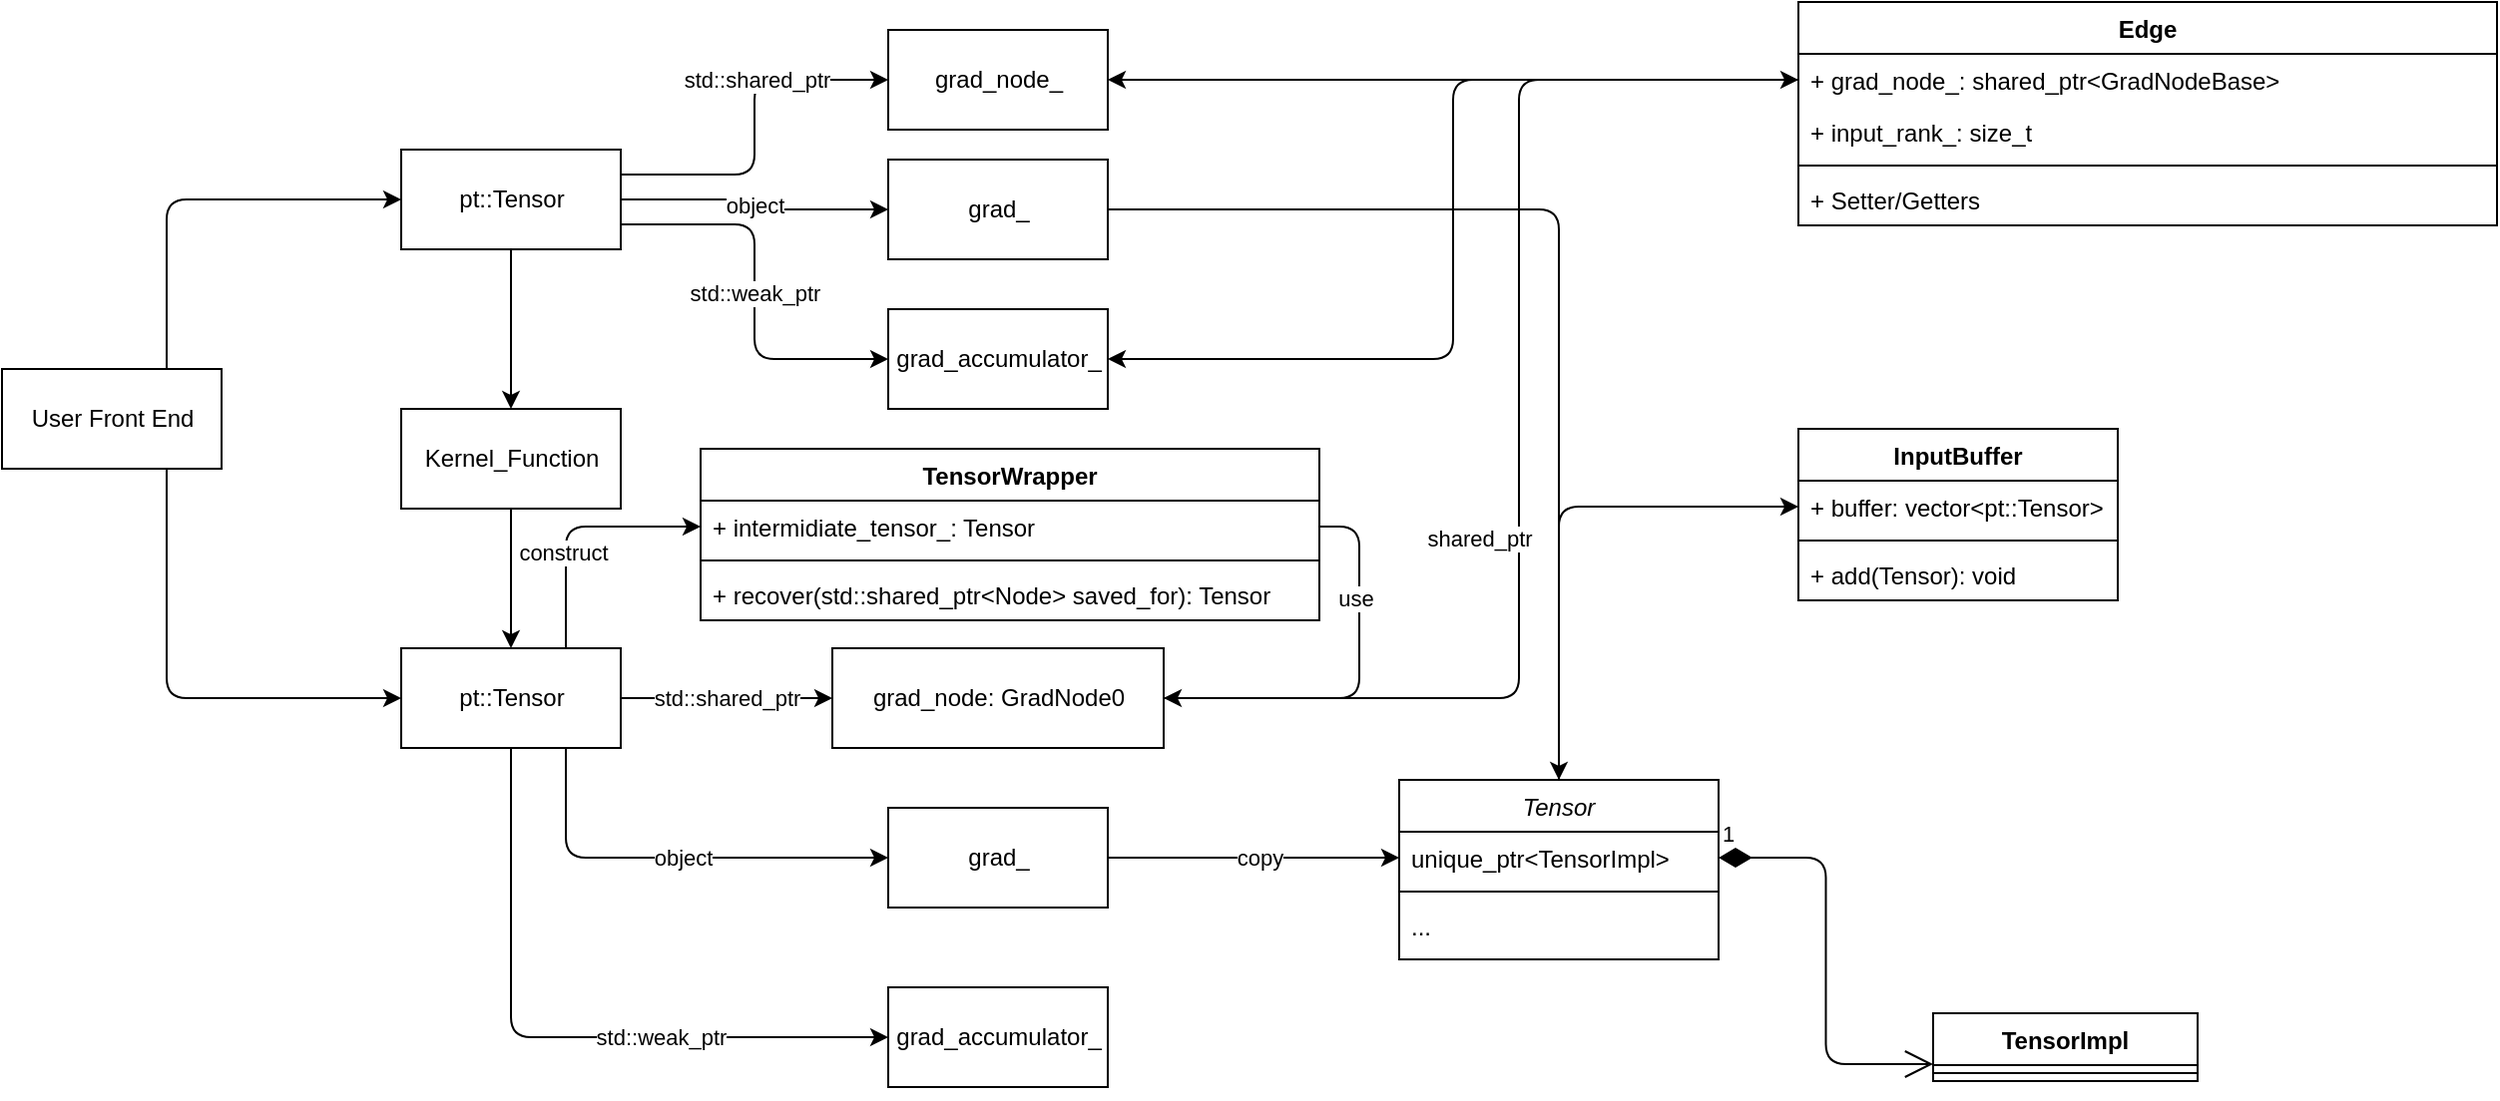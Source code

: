 <mxfile version="15.0.3" type="github">
  <diagram id="wdjLH5UwVM_nEjBRr2EJ" name="Page-1">
    <mxGraphModel dx="2066" dy="769" grid="1" gridSize="10" guides="1" tooltips="1" connect="1" arrows="1" fold="1" page="1" pageScale="1" pageWidth="850" pageHeight="1100" math="0" shadow="0">
      <root>
        <mxCell id="0" />
        <mxCell id="1" parent="0" />
        <mxCell id="DjDlUBk-94I_P1uRHrz8-1" style="edgeStyle=orthogonalEdgeStyle;orthogonalLoop=1;jettySize=auto;html=1;exitX=0.5;exitY=1;exitDx=0;exitDy=0;entryX=0;entryY=0.5;entryDx=0;entryDy=0;" parent="1" source="DjDlUBk-94I_P1uRHrz8-8" target="DjDlUBk-94I_P1uRHrz8-19" edge="1">
          <mxGeometry relative="1" as="geometry" />
        </mxCell>
        <mxCell id="DjDlUBk-94I_P1uRHrz8-2" value="std::weak_ptr" style="edgeLabel;html=1;align=center;verticalAlign=middle;resizable=0;points=[];" parent="DjDlUBk-94I_P1uRHrz8-1" vertex="1" connectable="0">
          <mxGeometry x="0.174" y="39" relative="1" as="geometry">
            <mxPoint x="24" y="39" as="offset" />
          </mxGeometry>
        </mxCell>
        <mxCell id="DjDlUBk-94I_P1uRHrz8-3" style="edgeStyle=orthogonalEdgeStyle;orthogonalLoop=1;jettySize=auto;html=1;exitX=0.75;exitY=1;exitDx=0;exitDy=0;entryX=0;entryY=0.5;entryDx=0;entryDy=0;" parent="1" source="DjDlUBk-94I_P1uRHrz8-8" target="DjDlUBk-94I_P1uRHrz8-15" edge="1">
          <mxGeometry relative="1" as="geometry" />
        </mxCell>
        <mxCell id="DjDlUBk-94I_P1uRHrz8-4" value="object" style="edgeLabel;html=1;align=center;verticalAlign=middle;resizable=0;points=[];" parent="DjDlUBk-94I_P1uRHrz8-3" vertex="1" connectable="0">
          <mxGeometry x="-0.068" y="13" relative="1" as="geometry">
            <mxPoint x="12" y="13" as="offset" />
          </mxGeometry>
        </mxCell>
        <mxCell id="DjDlUBk-94I_P1uRHrz8-5" value="std::shared_ptr" style="edgeStyle=orthogonalEdgeStyle;orthogonalLoop=1;jettySize=auto;html=1;exitX=1;exitY=0.5;exitDx=0;exitDy=0;entryX=0;entryY=0.5;entryDx=0;entryDy=0;" parent="1" source="DjDlUBk-94I_P1uRHrz8-8" target="DjDlUBk-94I_P1uRHrz8-12" edge="1">
          <mxGeometry relative="1" as="geometry" />
        </mxCell>
        <mxCell id="DjDlUBk-94I_P1uRHrz8-6" style="edgeStyle=orthogonalEdgeStyle;orthogonalLoop=1;jettySize=auto;html=1;exitX=0.75;exitY=0;exitDx=0;exitDy=0;entryX=0;entryY=0.5;entryDx=0;entryDy=0;" parent="1" source="DjDlUBk-94I_P1uRHrz8-8" target="DjDlUBk-94I_P1uRHrz8-49" edge="1">
          <mxGeometry relative="1" as="geometry" />
        </mxCell>
        <mxCell id="DjDlUBk-94I_P1uRHrz8-7" value="construct" style="edgeLabel;html=1;align=center;verticalAlign=middle;resizable=0;points=[];" parent="DjDlUBk-94I_P1uRHrz8-6" vertex="1" connectable="0">
          <mxGeometry x="0.304" y="-11" relative="1" as="geometry">
            <mxPoint x="-25" y="2" as="offset" />
          </mxGeometry>
        </mxCell>
        <mxCell id="DjDlUBk-94I_P1uRHrz8-8" value="pt::Tensor" style="html=1;" parent="1" vertex="1">
          <mxGeometry x="210" y="840" width="110" height="50" as="geometry" />
        </mxCell>
        <mxCell id="DjDlUBk-94I_P1uRHrz8-9" style="edgeStyle=orthogonalEdgeStyle;orthogonalLoop=1;jettySize=auto;html=1;exitX=1;exitY=0.5;exitDx=0;exitDy=0;entryX=0;entryY=0.5;entryDx=0;entryDy=0;" parent="1" source="DjDlUBk-94I_P1uRHrz8-12" target="oUVosOLtsmR4s0kaUU6V-9" edge="1">
          <mxGeometry relative="1" as="geometry">
            <mxPoint x="862.5" y="720" as="targetPoint" />
            <Array as="points">
              <mxPoint x="770" y="865" />
              <mxPoint x="770" y="555" />
            </Array>
          </mxGeometry>
        </mxCell>
        <mxCell id="DjDlUBk-94I_P1uRHrz8-10" value="shared_ptr" style="edgeLabel;html=1;align=center;verticalAlign=middle;resizable=0;points=[];" parent="DjDlUBk-94I_P1uRHrz8-9" vertex="1" connectable="0">
          <mxGeometry x="-0.178" y="21" relative="1" as="geometry">
            <mxPoint x="1" as="offset" />
          </mxGeometry>
        </mxCell>
        <mxCell id="DjDlUBk-94I_P1uRHrz8-12" value="grad_node: GradNode0" style="html=1;" parent="1" vertex="1">
          <mxGeometry x="426" y="840" width="166" height="50" as="geometry" />
        </mxCell>
        <mxCell id="DjDlUBk-94I_P1uRHrz8-13" style="edgeStyle=orthogonalEdgeStyle;orthogonalLoop=1;jettySize=auto;html=1;exitX=1;exitY=0.5;exitDx=0;exitDy=0;entryX=0;entryY=0.5;entryDx=0;entryDy=0;" parent="1" source="DjDlUBk-94I_P1uRHrz8-15" target="DjDlUBk-94I_P1uRHrz8-30" edge="1">
          <mxGeometry relative="1" as="geometry" />
        </mxCell>
        <mxCell id="DjDlUBk-94I_P1uRHrz8-14" value="copy" style="edgeLabel;html=1;align=center;verticalAlign=middle;resizable=0;points=[];" parent="DjDlUBk-94I_P1uRHrz8-13" vertex="1" connectable="0">
          <mxGeometry x="-0.221" y="-8" relative="1" as="geometry">
            <mxPoint x="19" y="-8" as="offset" />
          </mxGeometry>
        </mxCell>
        <mxCell id="DjDlUBk-94I_P1uRHrz8-15" value="grad_" style="html=1;" parent="1" vertex="1">
          <mxGeometry x="454" y="920" width="110" height="50" as="geometry" />
        </mxCell>
        <mxCell id="DjDlUBk-94I_P1uRHrz8-16" style="edgeStyle=orthogonalEdgeStyle;orthogonalLoop=1;jettySize=auto;html=1;exitX=0;exitY=0.5;exitDx=0;exitDy=0;entryX=1;entryY=0.5;entryDx=0;entryDy=0;" parent="1" source="oUVosOLtsmR4s0kaUU6V-9" target="DjDlUBk-94I_P1uRHrz8-54" edge="1">
          <mxGeometry relative="1" as="geometry">
            <mxPoint x="564" y="555" as="targetPoint" />
            <mxPoint x="862.5" y="670" as="sourcePoint" />
          </mxGeometry>
        </mxCell>
        <mxCell id="DjDlUBk-94I_P1uRHrz8-17" style="edgeStyle=orthogonalEdgeStyle;orthogonalLoop=1;jettySize=auto;html=1;exitX=0;exitY=0.5;exitDx=0;exitDy=0;entryX=1;entryY=0.5;entryDx=0;entryDy=0;" parent="1" source="oUVosOLtsmR4s0kaUU6V-9" target="DjDlUBk-94I_P1uRHrz8-26" edge="1">
          <mxGeometry relative="1" as="geometry">
            <mxPoint x="685" y="695" as="sourcePoint" />
          </mxGeometry>
        </mxCell>
        <mxCell id="DjDlUBk-94I_P1uRHrz8-19" value="grad_accumulator_" style="html=1;" parent="1" vertex="1">
          <mxGeometry x="454" y="1010" width="110" height="50" as="geometry" />
        </mxCell>
        <mxCell id="DjDlUBk-94I_P1uRHrz8-20" style="edgeStyle=orthogonalEdgeStyle;orthogonalLoop=1;jettySize=auto;html=1;exitX=1;exitY=0.25;exitDx=0;exitDy=0;entryX=0;entryY=0.5;entryDx=0;entryDy=0;" parent="1" source="DjDlUBk-94I_P1uRHrz8-25" target="DjDlUBk-94I_P1uRHrz8-54" edge="1">
          <mxGeometry relative="1" as="geometry">
            <mxPoint x="454" y="555" as="targetPoint" />
          </mxGeometry>
        </mxCell>
        <mxCell id="DjDlUBk-94I_P1uRHrz8-21" value="std::shared_ptr" style="edgeLabel;html=1;align=center;verticalAlign=middle;resizable=0;points=[];" parent="DjDlUBk-94I_P1uRHrz8-20" vertex="1" connectable="0">
          <mxGeometry x="0.274" relative="1" as="geometry">
            <mxPoint as="offset" />
          </mxGeometry>
        </mxCell>
        <mxCell id="DjDlUBk-94I_P1uRHrz8-22" value="std::weak_ptr" style="edgeStyle=orthogonalEdgeStyle;orthogonalLoop=1;jettySize=auto;html=1;exitX=1;exitY=0.75;exitDx=0;exitDy=0;entryX=0;entryY=0.5;entryDx=0;entryDy=0;" parent="1" source="DjDlUBk-94I_P1uRHrz8-25" target="DjDlUBk-94I_P1uRHrz8-26" edge="1">
          <mxGeometry relative="1" as="geometry" />
        </mxCell>
        <mxCell id="DjDlUBk-94I_P1uRHrz8-23" value="object" style="edgeStyle=orthogonalEdgeStyle;orthogonalLoop=1;jettySize=auto;html=1;exitX=1;exitY=0.5;exitDx=0;exitDy=0;entryX=0;entryY=0.5;entryDx=0;entryDy=0;" parent="1" source="DjDlUBk-94I_P1uRHrz8-25" target="DjDlUBk-94I_P1uRHrz8-28" edge="1">
          <mxGeometry relative="1" as="geometry" />
        </mxCell>
        <mxCell id="DjDlUBk-94I_P1uRHrz8-24" style="edgeStyle=orthogonalEdgeStyle;orthogonalLoop=1;jettySize=auto;html=1;exitX=0.5;exitY=1;exitDx=0;exitDy=0;" parent="1" source="DjDlUBk-94I_P1uRHrz8-25" target="DjDlUBk-94I_P1uRHrz8-38" edge="1">
          <mxGeometry relative="1" as="geometry" />
        </mxCell>
        <mxCell id="DjDlUBk-94I_P1uRHrz8-25" value="pt::Tensor" style="html=1;" parent="1" vertex="1">
          <mxGeometry x="210" y="590" width="110" height="50" as="geometry" />
        </mxCell>
        <mxCell id="DjDlUBk-94I_P1uRHrz8-26" value="grad_accumulator_" style="html=1;" parent="1" vertex="1">
          <mxGeometry x="454" y="670" width="110" height="50" as="geometry" />
        </mxCell>
        <mxCell id="cD26Aei0y1fo-a6brxzX-7" style="edgeStyle=orthogonalEdgeStyle;curved=0;rounded=1;orthogonalLoop=1;jettySize=auto;html=1;exitX=1;exitY=0.5;exitDx=0;exitDy=0;entryX=0.5;entryY=0;entryDx=0;entryDy=0;" edge="1" parent="1" source="DjDlUBk-94I_P1uRHrz8-28" target="DjDlUBk-94I_P1uRHrz8-29">
          <mxGeometry relative="1" as="geometry" />
        </mxCell>
        <mxCell id="DjDlUBk-94I_P1uRHrz8-28" value="grad_" style="html=1;" parent="1" vertex="1">
          <mxGeometry x="454" y="595" width="110" height="50" as="geometry" />
        </mxCell>
        <mxCell id="cD26Aei0y1fo-a6brxzX-5" style="edgeStyle=orthogonalEdgeStyle;curved=0;rounded=1;orthogonalLoop=1;jettySize=auto;html=1;exitX=0.5;exitY=0;exitDx=0;exitDy=0;entryX=0;entryY=0.5;entryDx=0;entryDy=0;" edge="1" parent="1" source="DjDlUBk-94I_P1uRHrz8-29" target="cD26Aei0y1fo-a6brxzX-2">
          <mxGeometry relative="1" as="geometry" />
        </mxCell>
        <mxCell id="DjDlUBk-94I_P1uRHrz8-29" value="Tensor" style="swimlane;fontStyle=2;align=center;verticalAlign=top;childLayout=stackLayout;horizontal=1;startSize=26;horizontalStack=0;resizeParent=1;resizeLast=0;collapsible=1;marginBottom=0;shadow=0;strokeWidth=1;" parent="1" vertex="1">
          <mxGeometry x="710" y="906" width="160" height="90" as="geometry">
            <mxRectangle x="230" y="140" width="160" height="26" as="alternateBounds" />
          </mxGeometry>
        </mxCell>
        <mxCell id="DjDlUBk-94I_P1uRHrz8-30" value="unique_ptr&lt;TensorImpl&gt;" style="text;align=left;verticalAlign=top;spacingLeft=4;spacingRight=4;overflow=hidden;rotatable=0;points=[[0,0.5],[1,0.5]];portConstraint=eastwest;shadow=0;html=0;" parent="DjDlUBk-94I_P1uRHrz8-29" vertex="1">
          <mxGeometry y="26" width="160" height="26" as="geometry" />
        </mxCell>
        <mxCell id="DjDlUBk-94I_P1uRHrz8-31" value="" style="line;html=1;strokeWidth=1;align=left;verticalAlign=middle;spacingTop=-1;spacingLeft=3;spacingRight=3;rotatable=0;labelPosition=right;points=[];portConstraint=eastwest;" parent="DjDlUBk-94I_P1uRHrz8-29" vertex="1">
          <mxGeometry y="52" width="160" height="8" as="geometry" />
        </mxCell>
        <mxCell id="DjDlUBk-94I_P1uRHrz8-32" value="..." style="text;align=left;verticalAlign=top;spacingLeft=4;spacingRight=4;overflow=hidden;rotatable=0;points=[[0,0.5],[1,0.5]];portConstraint=eastwest;" parent="DjDlUBk-94I_P1uRHrz8-29" vertex="1">
          <mxGeometry y="60" width="160" height="26" as="geometry" />
        </mxCell>
        <mxCell id="DjDlUBk-94I_P1uRHrz8-33" value="1" style="endArrow=open;html=1;endSize=12;startArrow=diamondThin;startSize=14;startFill=1;edgeStyle=orthogonalEdgeStyle;align=left;verticalAlign=bottom;entryX=0;entryY=0.75;entryDx=0;entryDy=0;exitX=1;exitY=0.5;exitDx=0;exitDy=0;" parent="1" source="DjDlUBk-94I_P1uRHrz8-30" target="DjDlUBk-94I_P1uRHrz8-39" edge="1">
          <mxGeometry x="-1" y="3" relative="1" as="geometry">
            <mxPoint x="740" y="1025" as="sourcePoint" />
            <mxPoint x="966.062" y="1028.002" as="targetPoint" />
          </mxGeometry>
        </mxCell>
        <mxCell id="DjDlUBk-94I_P1uRHrz8-34" style="edgeStyle=orthogonalEdgeStyle;orthogonalLoop=1;jettySize=auto;html=1;exitX=0.75;exitY=0;exitDx=0;exitDy=0;entryX=0;entryY=0.5;entryDx=0;entryDy=0;" parent="1" source="DjDlUBk-94I_P1uRHrz8-36" target="DjDlUBk-94I_P1uRHrz8-25" edge="1">
          <mxGeometry relative="1" as="geometry" />
        </mxCell>
        <mxCell id="DjDlUBk-94I_P1uRHrz8-35" style="edgeStyle=orthogonalEdgeStyle;orthogonalLoop=1;jettySize=auto;html=1;exitX=0.75;exitY=1;exitDx=0;exitDy=0;entryX=0;entryY=0.5;entryDx=0;entryDy=0;" parent="1" source="DjDlUBk-94I_P1uRHrz8-36" target="DjDlUBk-94I_P1uRHrz8-8" edge="1">
          <mxGeometry relative="1" as="geometry" />
        </mxCell>
        <mxCell id="DjDlUBk-94I_P1uRHrz8-36" value="User Front End" style="html=1;" parent="1" vertex="1">
          <mxGeometry x="10" y="700" width="110" height="50" as="geometry" />
        </mxCell>
        <mxCell id="DjDlUBk-94I_P1uRHrz8-37" style="edgeStyle=orthogonalEdgeStyle;orthogonalLoop=1;jettySize=auto;html=1;exitX=0.5;exitY=1;exitDx=0;exitDy=0;entryX=0.5;entryY=0;entryDx=0;entryDy=0;" parent="1" source="DjDlUBk-94I_P1uRHrz8-38" target="DjDlUBk-94I_P1uRHrz8-8" edge="1">
          <mxGeometry relative="1" as="geometry" />
        </mxCell>
        <mxCell id="DjDlUBk-94I_P1uRHrz8-38" value="Kernel_Function" style="html=1;" parent="1" vertex="1">
          <mxGeometry x="210" y="720" width="110" height="50" as="geometry" />
        </mxCell>
        <mxCell id="DjDlUBk-94I_P1uRHrz8-39" value="TensorImpl" style="swimlane;fontStyle=1;align=center;verticalAlign=top;childLayout=stackLayout;horizontal=1;startSize=26;horizontalStack=0;resizeParent=1;resizeParentMax=0;resizeLast=0;collapsible=1;marginBottom=0;" parent="1" vertex="1">
          <mxGeometry x="977.5" y="1023" width="132.5" height="34" as="geometry" />
        </mxCell>
        <mxCell id="DjDlUBk-94I_P1uRHrz8-45" value="" style="line;strokeWidth=1;fillColor=none;align=left;verticalAlign=middle;spacingTop=-1;spacingLeft=3;spacingRight=3;rotatable=0;labelPosition=right;points=[];portConstraint=eastwest;" parent="DjDlUBk-94I_P1uRHrz8-39" vertex="1">
          <mxGeometry y="26" width="132.5" height="8" as="geometry" />
        </mxCell>
        <mxCell id="DjDlUBk-94I_P1uRHrz8-48" value="TensorWrapper" style="swimlane;fontStyle=1;align=center;verticalAlign=top;childLayout=stackLayout;horizontal=1;startSize=26;horizontalStack=0;resizeParent=1;resizeParentMax=0;resizeLast=0;collapsible=1;marginBottom=0;" parent="1" vertex="1">
          <mxGeometry x="360" y="740" width="310" height="86" as="geometry" />
        </mxCell>
        <mxCell id="DjDlUBk-94I_P1uRHrz8-49" value="+ intermidiate_tensor_: Tensor" style="text;strokeColor=none;fillColor=none;align=left;verticalAlign=top;spacingLeft=4;spacingRight=4;overflow=hidden;rotatable=0;points=[[0,0.5],[1,0.5]];portConstraint=eastwest;" parent="DjDlUBk-94I_P1uRHrz8-48" vertex="1">
          <mxGeometry y="26" width="310" height="26" as="geometry" />
        </mxCell>
        <mxCell id="DjDlUBk-94I_P1uRHrz8-50" value="" style="line;strokeWidth=1;fillColor=none;align=left;verticalAlign=middle;spacingTop=-1;spacingLeft=3;spacingRight=3;rotatable=0;labelPosition=right;points=[];portConstraint=eastwest;" parent="DjDlUBk-94I_P1uRHrz8-48" vertex="1">
          <mxGeometry y="52" width="310" height="8" as="geometry" />
        </mxCell>
        <mxCell id="DjDlUBk-94I_P1uRHrz8-51" value="+ recover(std::shared_ptr&lt;Node&gt; saved_for): Tensor" style="text;strokeColor=none;fillColor=none;align=left;verticalAlign=top;spacingLeft=4;spacingRight=4;overflow=hidden;rotatable=0;points=[[0,0.5],[1,0.5]];portConstraint=eastwest;" parent="DjDlUBk-94I_P1uRHrz8-48" vertex="1">
          <mxGeometry y="60" width="310" height="26" as="geometry" />
        </mxCell>
        <mxCell id="DjDlUBk-94I_P1uRHrz8-52" style="edgeStyle=orthogonalEdgeStyle;orthogonalLoop=1;jettySize=auto;html=1;exitX=1;exitY=0.5;exitDx=0;exitDy=0;entryX=1;entryY=0.5;entryDx=0;entryDy=0;" parent="1" source="DjDlUBk-94I_P1uRHrz8-49" target="DjDlUBk-94I_P1uRHrz8-12" edge="1">
          <mxGeometry relative="1" as="geometry" />
        </mxCell>
        <mxCell id="DjDlUBk-94I_P1uRHrz8-53" value="use" style="edgeLabel;html=1;align=center;verticalAlign=middle;resizable=0;points=[];" parent="DjDlUBk-94I_P1uRHrz8-52" vertex="1" connectable="0">
          <mxGeometry x="-0.447" y="-2" relative="1" as="geometry">
            <mxPoint y="-1" as="offset" />
          </mxGeometry>
        </mxCell>
        <mxCell id="DjDlUBk-94I_P1uRHrz8-54" value="grad_node_" style="html=1;" parent="1" vertex="1">
          <mxGeometry x="454" y="530" width="110" height="50" as="geometry" />
        </mxCell>
        <mxCell id="oUVosOLtsmR4s0kaUU6V-8" value="Edge" style="swimlane;fontStyle=1;align=center;verticalAlign=top;childLayout=stackLayout;horizontal=1;startSize=26;horizontalStack=0;resizeParent=1;resizeParentMax=0;resizeLast=0;collapsible=1;marginBottom=0;" parent="1" vertex="1">
          <mxGeometry x="910" y="516" width="350" height="112" as="geometry" />
        </mxCell>
        <mxCell id="oUVosOLtsmR4s0kaUU6V-9" value="+ grad_node_: shared_ptr&lt;GradNodeBase&gt;" style="text;strokeColor=none;fillColor=none;align=left;verticalAlign=top;spacingLeft=4;spacingRight=4;overflow=hidden;rotatable=0;points=[[0,0.5],[1,0.5]];portConstraint=eastwest;" parent="oUVosOLtsmR4s0kaUU6V-8" vertex="1">
          <mxGeometry y="26" width="350" height="26" as="geometry" />
        </mxCell>
        <mxCell id="oUVosOLtsmR4s0kaUU6V-10" value="+ input_rank_: size_t " style="text;strokeColor=none;fillColor=none;align=left;verticalAlign=top;spacingLeft=4;spacingRight=4;overflow=hidden;rotatable=0;points=[[0,0.5],[1,0.5]];portConstraint=eastwest;" parent="oUVosOLtsmR4s0kaUU6V-8" vertex="1">
          <mxGeometry y="52" width="350" height="26" as="geometry" />
        </mxCell>
        <mxCell id="oUVosOLtsmR4s0kaUU6V-11" value="" style="line;strokeWidth=1;fillColor=none;align=left;verticalAlign=middle;spacingTop=-1;spacingLeft=3;spacingRight=3;rotatable=0;labelPosition=right;points=[];portConstraint=eastwest;" parent="oUVosOLtsmR4s0kaUU6V-8" vertex="1">
          <mxGeometry y="78" width="350" height="8" as="geometry" />
        </mxCell>
        <mxCell id="oUVosOLtsmR4s0kaUU6V-12" value="+ Setter/Getters" style="text;strokeColor=none;fillColor=none;align=left;verticalAlign=top;spacingLeft=4;spacingRight=4;overflow=hidden;rotatable=0;points=[[0,0.5],[1,0.5]];portConstraint=eastwest;" parent="oUVosOLtsmR4s0kaUU6V-8" vertex="1">
          <mxGeometry y="86" width="350" height="26" as="geometry" />
        </mxCell>
        <mxCell id="cD26Aei0y1fo-a6brxzX-1" value="InputBuffer" style="swimlane;fontStyle=1;align=center;verticalAlign=top;childLayout=stackLayout;horizontal=1;startSize=26;horizontalStack=0;resizeParent=1;resizeParentMax=0;resizeLast=0;collapsible=1;marginBottom=0;rounded=0;" vertex="1" parent="1">
          <mxGeometry x="910" y="730" width="160" height="86" as="geometry" />
        </mxCell>
        <mxCell id="cD26Aei0y1fo-a6brxzX-2" value="+ buffer: vector&lt;pt::Tensor&gt;" style="text;strokeColor=none;fillColor=none;align=left;verticalAlign=top;spacingLeft=4;spacingRight=4;overflow=hidden;rotatable=0;points=[[0,0.5],[1,0.5]];portConstraint=eastwest;" vertex="1" parent="cD26Aei0y1fo-a6brxzX-1">
          <mxGeometry y="26" width="160" height="26" as="geometry" />
        </mxCell>
        <mxCell id="cD26Aei0y1fo-a6brxzX-3" value="" style="line;strokeWidth=1;fillColor=none;align=left;verticalAlign=middle;spacingTop=-1;spacingLeft=3;spacingRight=3;rotatable=0;labelPosition=right;points=[];portConstraint=eastwest;" vertex="1" parent="cD26Aei0y1fo-a6brxzX-1">
          <mxGeometry y="52" width="160" height="8" as="geometry" />
        </mxCell>
        <mxCell id="cD26Aei0y1fo-a6brxzX-4" value="+ add(Tensor): void" style="text;strokeColor=none;fillColor=none;align=left;verticalAlign=top;spacingLeft=4;spacingRight=4;overflow=hidden;rotatable=0;points=[[0,0.5],[1,0.5]];portConstraint=eastwest;" vertex="1" parent="cD26Aei0y1fo-a6brxzX-1">
          <mxGeometry y="60" width="160" height="26" as="geometry" />
        </mxCell>
      </root>
    </mxGraphModel>
  </diagram>
</mxfile>
